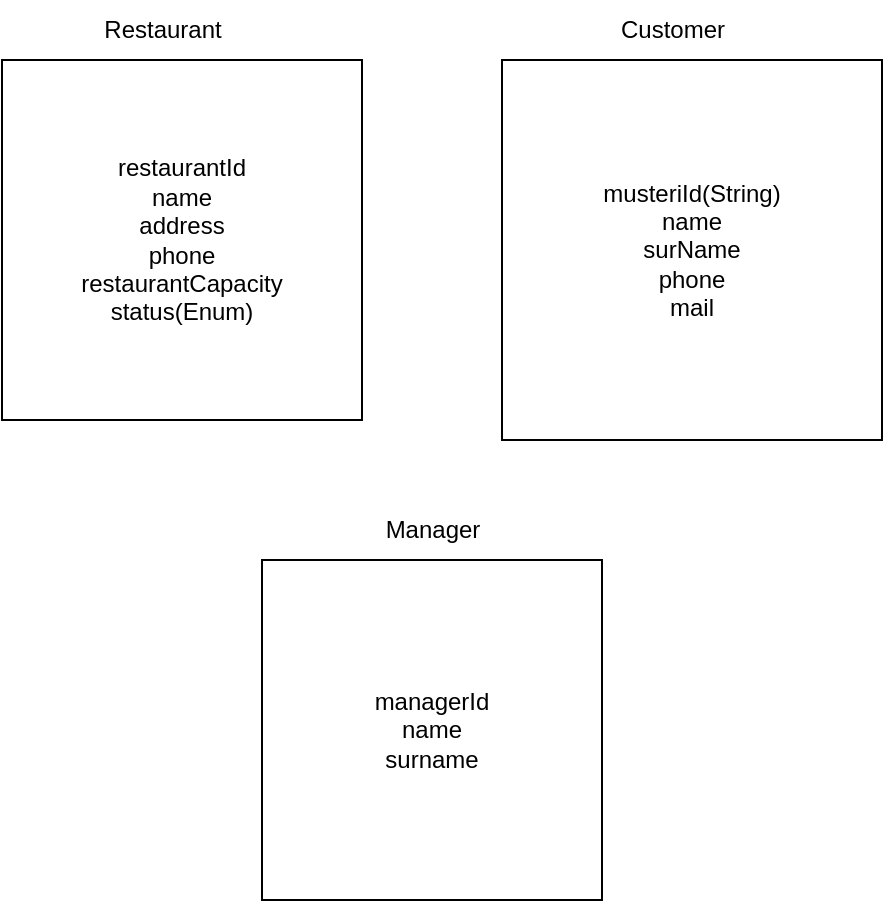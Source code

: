 <mxfile version="22.1.22" type="embed">
  <diagram id="23iRSUPoRavnBvh4doch" name="Page-1">
    <mxGraphModel dx="895" dy="752" grid="1" gridSize="10" guides="1" tooltips="1" connect="1" arrows="1" fold="1" page="1" pageScale="1" pageWidth="827" pageHeight="1169" math="0" shadow="0">
      <root>
        <mxCell id="0" />
        <mxCell id="1" parent="0" />
        <mxCell id="7" value="restaurantId&lt;br&gt;name&lt;br&gt;address&lt;br&gt;phone&lt;br&gt;restaurantCapacity&lt;br&gt;status(Enum)" style="whiteSpace=wrap;html=1;aspect=fixed;" vertex="1" parent="1">
          <mxGeometry x="210" y="160" width="180" height="180" as="geometry" />
        </mxCell>
        <mxCell id="8" value="Restaurant" style="text;html=1;align=center;verticalAlign=middle;resizable=0;points=[];autosize=1;strokeColor=none;fillColor=none;" vertex="1" parent="1">
          <mxGeometry x="250" y="130" width="80" height="30" as="geometry" />
        </mxCell>
        <mxCell id="9" value="musteriId(String)&lt;br&gt;name&lt;br&gt;surName&lt;br&gt;phone&lt;br&gt;mail" style="whiteSpace=wrap;html=1;aspect=fixed;" vertex="1" parent="1">
          <mxGeometry x="460" y="160" width="190" height="190" as="geometry" />
        </mxCell>
        <mxCell id="10" value="Customer" style="text;html=1;align=center;verticalAlign=middle;resizable=0;points=[];autosize=1;strokeColor=none;fillColor=none;" vertex="1" parent="1">
          <mxGeometry x="505" y="130" width="80" height="30" as="geometry" />
        </mxCell>
        <mxCell id="11" value="managerId&lt;br&gt;name&lt;br&gt;surname" style="whiteSpace=wrap;html=1;aspect=fixed;" vertex="1" parent="1">
          <mxGeometry x="340" y="410" width="170" height="170" as="geometry" />
        </mxCell>
        <mxCell id="12" value="Manager" style="text;html=1;align=center;verticalAlign=middle;resizable=0;points=[];autosize=1;strokeColor=none;fillColor=none;" vertex="1" parent="1">
          <mxGeometry x="390" y="380" width="70" height="30" as="geometry" />
        </mxCell>
      </root>
    </mxGraphModel>
  </diagram>
</mxfile>
